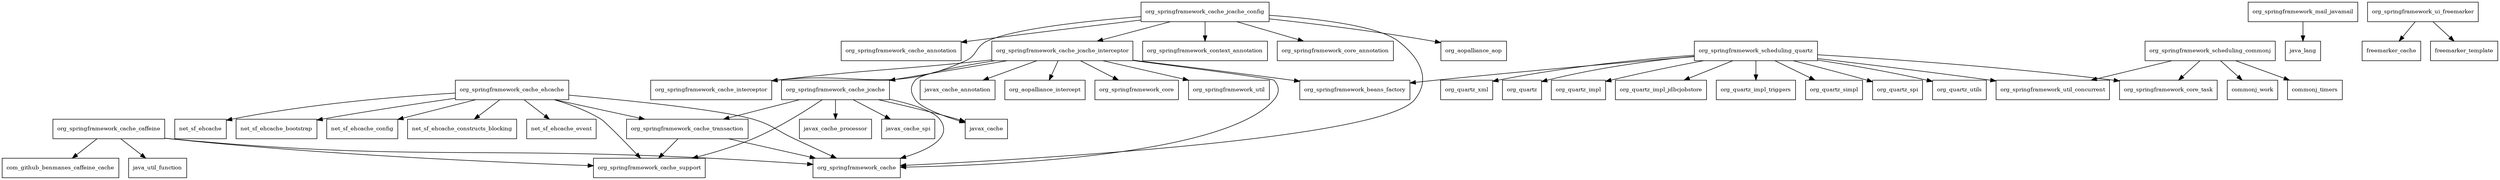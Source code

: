 digraph spring_context_support_5_0_0_RC1_package_dependencies {
  node [shape = box, fontsize=10.0];
  org_springframework_cache_caffeine -> com_github_benmanes_caffeine_cache;
  org_springframework_cache_caffeine -> java_util_function;
  org_springframework_cache_caffeine -> org_springframework_cache;
  org_springframework_cache_caffeine -> org_springframework_cache_support;
  org_springframework_cache_ehcache -> net_sf_ehcache;
  org_springframework_cache_ehcache -> net_sf_ehcache_bootstrap;
  org_springframework_cache_ehcache -> net_sf_ehcache_config;
  org_springframework_cache_ehcache -> net_sf_ehcache_constructs_blocking;
  org_springframework_cache_ehcache -> net_sf_ehcache_event;
  org_springframework_cache_ehcache -> org_springframework_cache;
  org_springframework_cache_ehcache -> org_springframework_cache_support;
  org_springframework_cache_ehcache -> org_springframework_cache_transaction;
  org_springframework_cache_jcache -> javax_cache;
  org_springframework_cache_jcache -> javax_cache_processor;
  org_springframework_cache_jcache -> javax_cache_spi;
  org_springframework_cache_jcache -> org_springframework_cache;
  org_springframework_cache_jcache -> org_springframework_cache_support;
  org_springframework_cache_jcache -> org_springframework_cache_transaction;
  org_springframework_cache_jcache_config -> org_aopalliance_aop;
  org_springframework_cache_jcache_config -> org_springframework_cache;
  org_springframework_cache_jcache_config -> org_springframework_cache_annotation;
  org_springframework_cache_jcache_config -> org_springframework_cache_interceptor;
  org_springframework_cache_jcache_config -> org_springframework_cache_jcache_interceptor;
  org_springframework_cache_jcache_config -> org_springframework_context_annotation;
  org_springframework_cache_jcache_config -> org_springframework_core_annotation;
  org_springframework_cache_jcache_interceptor -> javax_cache;
  org_springframework_cache_jcache_interceptor -> javax_cache_annotation;
  org_springframework_cache_jcache_interceptor -> org_aopalliance_intercept;
  org_springframework_cache_jcache_interceptor -> org_springframework_beans_factory;
  org_springframework_cache_jcache_interceptor -> org_springframework_cache;
  org_springframework_cache_jcache_interceptor -> org_springframework_cache_interceptor;
  org_springframework_cache_jcache_interceptor -> org_springframework_cache_jcache;
  org_springframework_cache_jcache_interceptor -> org_springframework_core;
  org_springframework_cache_jcache_interceptor -> org_springframework_util;
  org_springframework_cache_transaction -> org_springframework_cache;
  org_springframework_cache_transaction -> org_springframework_cache_support;
  org_springframework_mail_javamail -> java_lang;
  org_springframework_scheduling_commonj -> commonj_timers;
  org_springframework_scheduling_commonj -> commonj_work;
  org_springframework_scheduling_commonj -> org_springframework_core_task;
  org_springframework_scheduling_commonj -> org_springframework_util_concurrent;
  org_springframework_scheduling_quartz -> org_quartz;
  org_springframework_scheduling_quartz -> org_quartz_impl;
  org_springframework_scheduling_quartz -> org_quartz_impl_jdbcjobstore;
  org_springframework_scheduling_quartz -> org_quartz_impl_triggers;
  org_springframework_scheduling_quartz -> org_quartz_simpl;
  org_springframework_scheduling_quartz -> org_quartz_spi;
  org_springframework_scheduling_quartz -> org_quartz_utils;
  org_springframework_scheduling_quartz -> org_quartz_xml;
  org_springframework_scheduling_quartz -> org_springframework_beans_factory;
  org_springframework_scheduling_quartz -> org_springframework_core_task;
  org_springframework_scheduling_quartz -> org_springframework_util_concurrent;
  org_springframework_ui_freemarker -> freemarker_cache;
  org_springframework_ui_freemarker -> freemarker_template;
}
